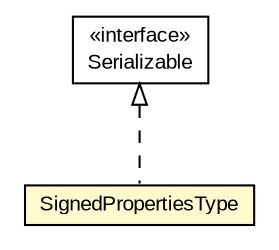 #!/usr/local/bin/dot
#
# Class diagram 
# Generated by UMLGraph version R5_6-24-gf6e263 (http://www.umlgraph.org/)
#

digraph G {
	edge [fontname="arial",fontsize=10,labelfontname="arial",labelfontsize=10];
	node [fontname="arial",fontsize=10,shape=plaintext];
	nodesep=0.25;
	ranksep=0.5;
	// eu.europa.esig.jaxb.xades.SignedPropertiesType
	c660584 [label=<<table title="eu.europa.esig.jaxb.xades.SignedPropertiesType" border="0" cellborder="1" cellspacing="0" cellpadding="2" port="p" bgcolor="lemonChiffon" href="./SignedPropertiesType.html">
		<tr><td><table border="0" cellspacing="0" cellpadding="1">
<tr><td align="center" balign="center"> SignedPropertiesType </td></tr>
		</table></td></tr>
		</table>>, URL="./SignedPropertiesType.html", fontname="arial", fontcolor="black", fontsize=10.0];
	//eu.europa.esig.jaxb.xades.SignedPropertiesType implements java.io.Serializable
	c660827:p -> c660584:p [dir=back,arrowtail=empty,style=dashed];
	// java.io.Serializable
	c660827 [label=<<table title="java.io.Serializable" border="0" cellborder="1" cellspacing="0" cellpadding="2" port="p" href="http://java.sun.com/j2se/1.4.2/docs/api/java/io/Serializable.html">
		<tr><td><table border="0" cellspacing="0" cellpadding="1">
<tr><td align="center" balign="center"> &#171;interface&#187; </td></tr>
<tr><td align="center" balign="center"> Serializable </td></tr>
		</table></td></tr>
		</table>>, URL="http://java.sun.com/j2se/1.4.2/docs/api/java/io/Serializable.html", fontname="arial", fontcolor="black", fontsize=10.0];
}

